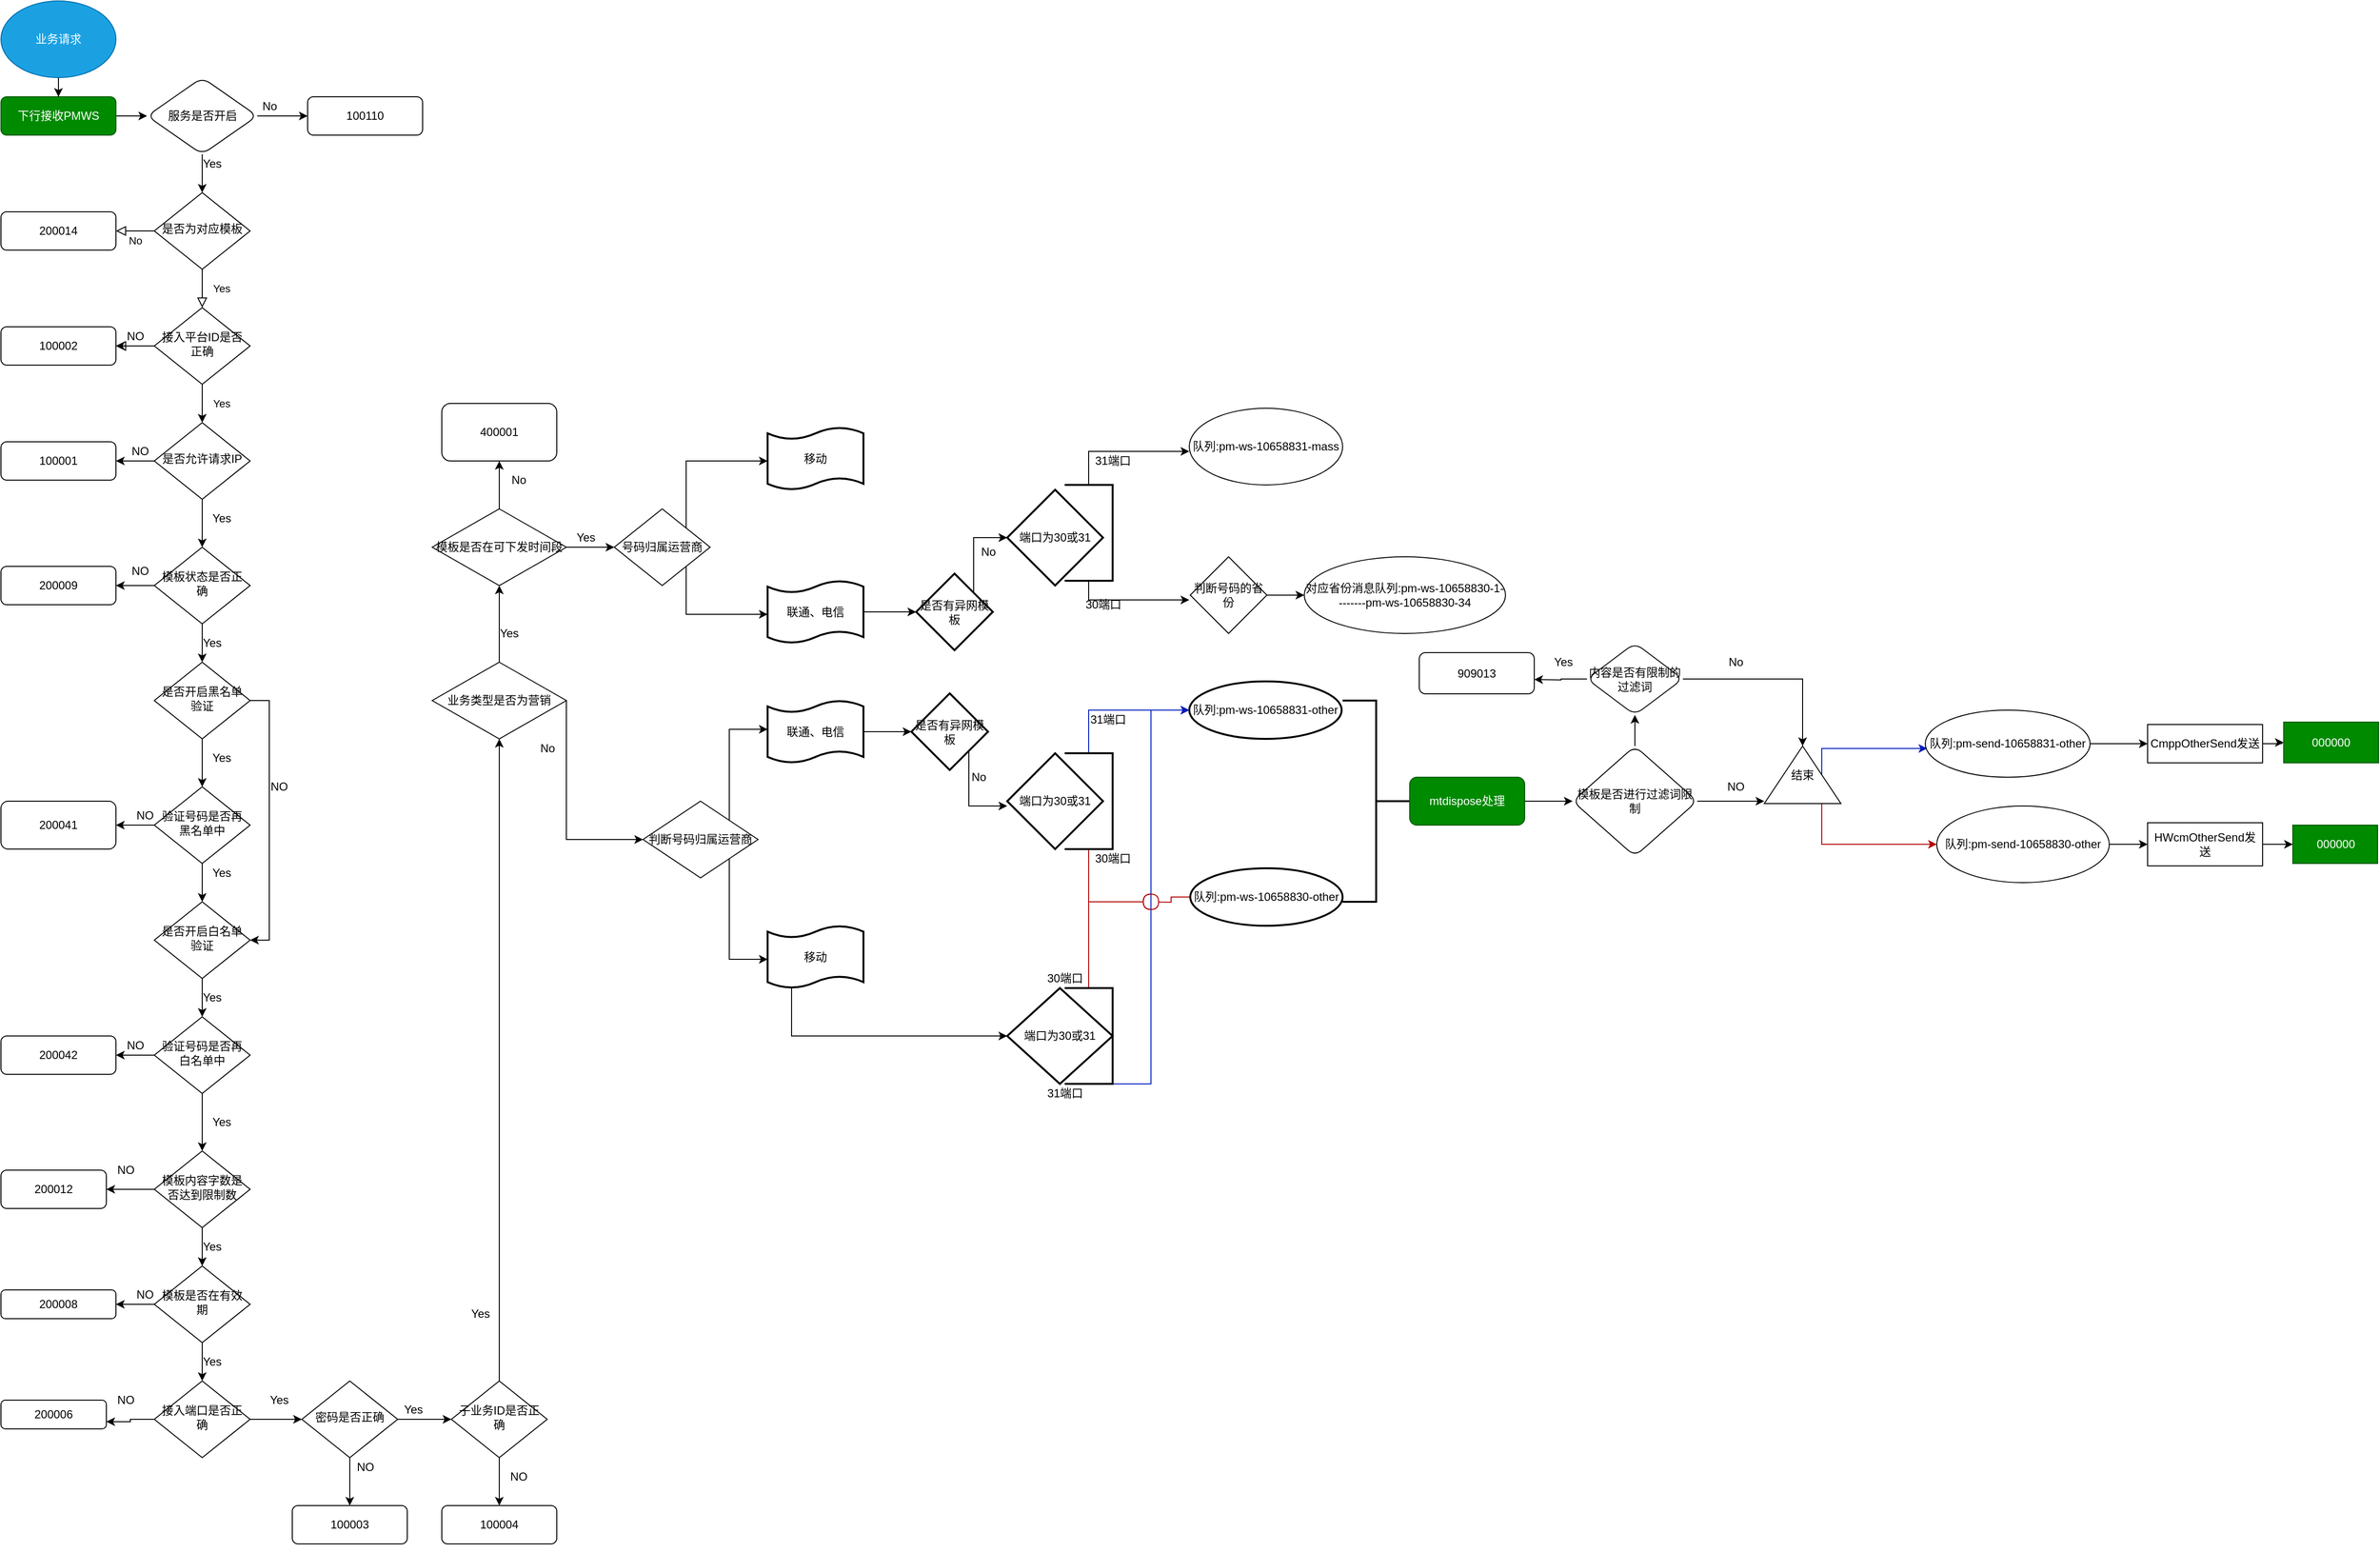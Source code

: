 <mxfile version="13.10.4" type="github">
  <diagram id="C5RBs43oDa-KdzZeNtuy" name="Page-1">
    <mxGraphModel dx="833" dy="480" grid="1" gridSize="10" guides="1" tooltips="1" connect="1" arrows="1" fold="1" page="1" pageScale="1" pageWidth="827" pageHeight="1169" math="0" shadow="0">
      <root>
        <mxCell id="WIyWlLk6GJQsqaUBKTNV-0" />
        <mxCell id="WIyWlLk6GJQsqaUBKTNV-1" parent="WIyWlLk6GJQsqaUBKTNV-0" />
        <mxCell id="zUw0kdv82ve3vN5bdQG9-3" value="" style="edgeStyle=orthogonalEdgeStyle;rounded=0;orthogonalLoop=1;jettySize=auto;html=1;" edge="1" parent="WIyWlLk6GJQsqaUBKTNV-1" source="WIyWlLk6GJQsqaUBKTNV-3" target="zUw0kdv82ve3vN5bdQG9-2">
          <mxGeometry relative="1" as="geometry" />
        </mxCell>
        <mxCell id="WIyWlLk6GJQsqaUBKTNV-3" value="下行接收PMWS" style="rounded=1;whiteSpace=wrap;html=1;fontSize=12;glass=0;strokeWidth=1;shadow=0;fillColor=#008a00;strokeColor=#005700;fontColor=#ffffff;" parent="WIyWlLk6GJQsqaUBKTNV-1" vertex="1">
          <mxGeometry y="100" width="120" height="40" as="geometry" />
        </mxCell>
        <mxCell id="WIyWlLk6GJQsqaUBKTNV-4" value="Yes" style="rounded=0;html=1;jettySize=auto;orthogonalLoop=1;fontSize=11;endArrow=block;endFill=0;endSize=8;strokeWidth=1;shadow=0;labelBackgroundColor=none;edgeStyle=orthogonalEdgeStyle;" parent="WIyWlLk6GJQsqaUBKTNV-1" source="WIyWlLk6GJQsqaUBKTNV-6" target="WIyWlLk6GJQsqaUBKTNV-10" edge="1">
          <mxGeometry y="20" relative="1" as="geometry">
            <mxPoint as="offset" />
          </mxGeometry>
        </mxCell>
        <mxCell id="WIyWlLk6GJQsqaUBKTNV-5" value="No" style="edgeStyle=orthogonalEdgeStyle;rounded=0;html=1;jettySize=auto;orthogonalLoop=1;fontSize=11;endArrow=block;endFill=0;endSize=8;strokeWidth=1;shadow=0;labelBackgroundColor=none;fillColor=#e51400;" parent="WIyWlLk6GJQsqaUBKTNV-1" source="WIyWlLk6GJQsqaUBKTNV-6" target="WIyWlLk6GJQsqaUBKTNV-7" edge="1">
          <mxGeometry y="10" relative="1" as="geometry">
            <mxPoint as="offset" />
          </mxGeometry>
        </mxCell>
        <mxCell id="WIyWlLk6GJQsqaUBKTNV-6" value="是否为对应模板" style="rhombus;whiteSpace=wrap;html=1;shadow=0;fontFamily=Helvetica;fontSize=12;align=center;strokeWidth=1;spacing=6;spacingTop=-4;" parent="WIyWlLk6GJQsqaUBKTNV-1" vertex="1">
          <mxGeometry x="160" y="200" width="100" height="80" as="geometry" />
        </mxCell>
        <mxCell id="WIyWlLk6GJQsqaUBKTNV-7" value="200014" style="rounded=1;whiteSpace=wrap;html=1;fontSize=12;glass=0;strokeWidth=1;shadow=0;" parent="WIyWlLk6GJQsqaUBKTNV-1" vertex="1">
          <mxGeometry y="220" width="120" height="40" as="geometry" />
        </mxCell>
        <mxCell id="WIyWlLk6GJQsqaUBKTNV-9" value="Yes" style="edgeStyle=orthogonalEdgeStyle;rounded=0;html=1;jettySize=auto;orthogonalLoop=1;fontSize=11;endArrow=block;endFill=0;endSize=8;strokeWidth=1;shadow=0;labelBackgroundColor=none;" parent="WIyWlLk6GJQsqaUBKTNV-1" source="WIyWlLk6GJQsqaUBKTNV-10" target="WIyWlLk6GJQsqaUBKTNV-12" edge="1">
          <mxGeometry x="-1" y="92" relative="1" as="geometry">
            <mxPoint x="70" y="-32" as="offset" />
          </mxGeometry>
        </mxCell>
        <mxCell id="Qs7cppLmvNbrVErr3oMY-2" value="" style="edgeStyle=orthogonalEdgeStyle;rounded=0;orthogonalLoop=1;jettySize=auto;html=1;" parent="WIyWlLk6GJQsqaUBKTNV-1" source="WIyWlLk6GJQsqaUBKTNV-10" target="WIyWlLk6GJQsqaUBKTNV-12" edge="1">
          <mxGeometry relative="1" as="geometry" />
        </mxCell>
        <mxCell id="Qs7cppLmvNbrVErr3oMY-10" value="" style="edgeStyle=orthogonalEdgeStyle;rounded=0;orthogonalLoop=1;jettySize=auto;html=1;" parent="WIyWlLk6GJQsqaUBKTNV-1" source="WIyWlLk6GJQsqaUBKTNV-10" target="Qs7cppLmvNbrVErr3oMY-9" edge="1">
          <mxGeometry relative="1" as="geometry" />
        </mxCell>
        <mxCell id="WIyWlLk6GJQsqaUBKTNV-10" value="接入平台ID是否正确" style="rhombus;whiteSpace=wrap;html=1;shadow=0;fontFamily=Helvetica;fontSize=12;align=center;strokeWidth=1;spacing=6;spacingTop=-4;" parent="WIyWlLk6GJQsqaUBKTNV-1" vertex="1">
          <mxGeometry x="160" y="320" width="100" height="80" as="geometry" />
        </mxCell>
        <mxCell id="WIyWlLk6GJQsqaUBKTNV-12" value="100002" style="rounded=1;whiteSpace=wrap;html=1;fontSize=12;glass=0;strokeWidth=1;shadow=0;" parent="WIyWlLk6GJQsqaUBKTNV-1" vertex="1">
          <mxGeometry y="340" width="120" height="40" as="geometry" />
        </mxCell>
        <mxCell id="zUw0kdv82ve3vN5bdQG9-1" value="" style="edgeStyle=orthogonalEdgeStyle;rounded=0;orthogonalLoop=1;jettySize=auto;html=1;" edge="1" parent="WIyWlLk6GJQsqaUBKTNV-1" source="Qs7cppLmvNbrVErr3oMY-0" target="WIyWlLk6GJQsqaUBKTNV-3">
          <mxGeometry relative="1" as="geometry" />
        </mxCell>
        <mxCell id="Qs7cppLmvNbrVErr3oMY-0" value="业务请求" style="ellipse;whiteSpace=wrap;html=1;fillColor=#1ba1e2;strokeColor=#006EAF;fontColor=#ffffff;" parent="WIyWlLk6GJQsqaUBKTNV-1" vertex="1">
          <mxGeometry width="120" height="80" as="geometry" />
        </mxCell>
        <mxCell id="Qs7cppLmvNbrVErr3oMY-4" value="100001" style="whiteSpace=wrap;html=1;rounded=1;shadow=0;strokeWidth=1;glass=0;" parent="WIyWlLk6GJQsqaUBKTNV-1" vertex="1">
          <mxGeometry y="460" width="120" height="40" as="geometry" />
        </mxCell>
        <mxCell id="Qs7cppLmvNbrVErr3oMY-6" value="NO" style="text;html=1;align=center;verticalAlign=middle;resizable=0;points=[];autosize=1;" parent="WIyWlLk6GJQsqaUBKTNV-1" vertex="1">
          <mxGeometry x="130" y="460" width="30" height="20" as="geometry" />
        </mxCell>
        <mxCell id="Qs7cppLmvNbrVErr3oMY-11" value="" style="edgeStyle=orthogonalEdgeStyle;rounded=0;orthogonalLoop=1;jettySize=auto;html=1;" parent="WIyWlLk6GJQsqaUBKTNV-1" source="Qs7cppLmvNbrVErr3oMY-9" target="Qs7cppLmvNbrVErr3oMY-4" edge="1">
          <mxGeometry relative="1" as="geometry" />
        </mxCell>
        <mxCell id="Qs7cppLmvNbrVErr3oMY-19" value="" style="edgeStyle=orthogonalEdgeStyle;rounded=0;orthogonalLoop=1;jettySize=auto;html=1;" parent="WIyWlLk6GJQsqaUBKTNV-1" source="Qs7cppLmvNbrVErr3oMY-9" target="Qs7cppLmvNbrVErr3oMY-18" edge="1">
          <mxGeometry relative="1" as="geometry" />
        </mxCell>
        <mxCell id="Qs7cppLmvNbrVErr3oMY-9" value="是否允许请求IP" style="rhombus;whiteSpace=wrap;html=1;shadow=0;fontFamily=Helvetica;fontSize=12;align=center;strokeWidth=1;spacing=6;spacingTop=-4;" parent="WIyWlLk6GJQsqaUBKTNV-1" vertex="1">
          <mxGeometry x="160" y="440" width="100" height="80" as="geometry" />
        </mxCell>
        <mxCell id="Qs7cppLmvNbrVErr3oMY-13" value="200009" style="whiteSpace=wrap;html=1;rounded=1;shadow=0;strokeWidth=1;glass=0;" parent="WIyWlLk6GJQsqaUBKTNV-1" vertex="1">
          <mxGeometry y="590" width="120" height="40" as="geometry" />
        </mxCell>
        <mxCell id="Qs7cppLmvNbrVErr3oMY-15" value="NO" style="text;html=1;align=center;verticalAlign=middle;resizable=0;points=[];autosize=1;" parent="WIyWlLk6GJQsqaUBKTNV-1" vertex="1">
          <mxGeometry x="130" y="585" width="30" height="20" as="geometry" />
        </mxCell>
        <mxCell id="Qs7cppLmvNbrVErr3oMY-20" value="" style="edgeStyle=orthogonalEdgeStyle;rounded=0;orthogonalLoop=1;jettySize=auto;html=1;" parent="WIyWlLk6GJQsqaUBKTNV-1" source="Qs7cppLmvNbrVErr3oMY-18" target="Qs7cppLmvNbrVErr3oMY-13" edge="1">
          <mxGeometry relative="1" as="geometry" />
        </mxCell>
        <mxCell id="Qs7cppLmvNbrVErr3oMY-22" value="" style="edgeStyle=orthogonalEdgeStyle;rounded=0;orthogonalLoop=1;jettySize=auto;html=1;" parent="WIyWlLk6GJQsqaUBKTNV-1" source="Qs7cppLmvNbrVErr3oMY-18" target="Qs7cppLmvNbrVErr3oMY-21" edge="1">
          <mxGeometry relative="1" as="geometry" />
        </mxCell>
        <mxCell id="Qs7cppLmvNbrVErr3oMY-18" value="模板状态是否正确" style="rhombus;whiteSpace=wrap;html=1;shadow=0;fontFamily=Helvetica;fontSize=12;align=center;strokeWidth=1;spacing=6;spacingTop=-4;" parent="WIyWlLk6GJQsqaUBKTNV-1" vertex="1">
          <mxGeometry x="160" y="570" width="100" height="80" as="geometry" />
        </mxCell>
        <mxCell id="Qs7cppLmvNbrVErr3oMY-26" value="" style="edgeStyle=orthogonalEdgeStyle;rounded=0;orthogonalLoop=1;jettySize=auto;html=1;" parent="WIyWlLk6GJQsqaUBKTNV-1" source="Qs7cppLmvNbrVErr3oMY-21" target="Qs7cppLmvNbrVErr3oMY-25" edge="1">
          <mxGeometry relative="1" as="geometry" />
        </mxCell>
        <mxCell id="Qs7cppLmvNbrVErr3oMY-36" style="edgeStyle=orthogonalEdgeStyle;rounded=0;orthogonalLoop=1;jettySize=auto;html=1;exitX=1;exitY=0.5;exitDx=0;exitDy=0;entryX=1;entryY=0.5;entryDx=0;entryDy=0;" parent="WIyWlLk6GJQsqaUBKTNV-1" source="Qs7cppLmvNbrVErr3oMY-21" target="Qs7cppLmvNbrVErr3oMY-30" edge="1">
          <mxGeometry relative="1" as="geometry" />
        </mxCell>
        <mxCell id="Qs7cppLmvNbrVErr3oMY-21" value="是否开启黑名单验证" style="rhombus;whiteSpace=wrap;html=1;shadow=0;fontFamily=Helvetica;fontSize=12;align=center;strokeWidth=1;spacing=6;spacingTop=-4;" parent="WIyWlLk6GJQsqaUBKTNV-1" vertex="1">
          <mxGeometry x="160" y="690" width="100" height="80" as="geometry" />
        </mxCell>
        <mxCell id="Qs7cppLmvNbrVErr3oMY-23" value="Yes" style="text;html=1;align=center;verticalAlign=middle;resizable=0;points=[];autosize=1;" parent="WIyWlLk6GJQsqaUBKTNV-1" vertex="1">
          <mxGeometry x="210" y="530" width="40" height="20" as="geometry" />
        </mxCell>
        <mxCell id="Qs7cppLmvNbrVErr3oMY-24" value="Yes" style="text;html=1;align=center;verticalAlign=middle;resizable=0;points=[];autosize=1;" parent="WIyWlLk6GJQsqaUBKTNV-1" vertex="1">
          <mxGeometry x="200" y="660" width="40" height="20" as="geometry" />
        </mxCell>
        <mxCell id="Qs7cppLmvNbrVErr3oMY-31" value="" style="edgeStyle=orthogonalEdgeStyle;rounded=0;orthogonalLoop=1;jettySize=auto;html=1;" parent="WIyWlLk6GJQsqaUBKTNV-1" source="Qs7cppLmvNbrVErr3oMY-25" target="Qs7cppLmvNbrVErr3oMY-30" edge="1">
          <mxGeometry relative="1" as="geometry" />
        </mxCell>
        <mxCell id="Qs7cppLmvNbrVErr3oMY-43" style="edgeStyle=orthogonalEdgeStyle;rounded=0;orthogonalLoop=1;jettySize=auto;html=1;exitX=0;exitY=0.5;exitDx=0;exitDy=0;entryX=1;entryY=0.5;entryDx=0;entryDy=0;" parent="WIyWlLk6GJQsqaUBKTNV-1" source="Qs7cppLmvNbrVErr3oMY-25" target="Qs7cppLmvNbrVErr3oMY-41" edge="1">
          <mxGeometry relative="1" as="geometry" />
        </mxCell>
        <mxCell id="Qs7cppLmvNbrVErr3oMY-25" value="验证号码是否再黑名单中" style="rhombus;whiteSpace=wrap;html=1;shadow=0;fontFamily=Helvetica;fontSize=12;align=center;strokeWidth=1;spacing=6;spacingTop=-4;" parent="WIyWlLk6GJQsqaUBKTNV-1" vertex="1">
          <mxGeometry x="160" y="820" width="100" height="80" as="geometry" />
        </mxCell>
        <mxCell id="Qs7cppLmvNbrVErr3oMY-29" value="Yes" style="text;html=1;align=center;verticalAlign=middle;resizable=0;points=[];autosize=1;" parent="WIyWlLk6GJQsqaUBKTNV-1" vertex="1">
          <mxGeometry x="210" y="780" width="40" height="20" as="geometry" />
        </mxCell>
        <mxCell id="Qs7cppLmvNbrVErr3oMY-34" value="" style="edgeStyle=orthogonalEdgeStyle;rounded=0;orthogonalLoop=1;jettySize=auto;html=1;" parent="WIyWlLk6GJQsqaUBKTNV-1" source="Qs7cppLmvNbrVErr3oMY-30" target="Qs7cppLmvNbrVErr3oMY-33" edge="1">
          <mxGeometry relative="1" as="geometry" />
        </mxCell>
        <mxCell id="Qs7cppLmvNbrVErr3oMY-30" value="是否开启白名单验证" style="rhombus;whiteSpace=wrap;html=1;shadow=0;fontFamily=Helvetica;fontSize=12;align=center;strokeWidth=1;spacing=6;spacingTop=-4;" parent="WIyWlLk6GJQsqaUBKTNV-1" vertex="1">
          <mxGeometry x="160" y="940" width="100" height="80" as="geometry" />
        </mxCell>
        <mxCell id="Qs7cppLmvNbrVErr3oMY-32" value="Yes" style="text;html=1;align=center;verticalAlign=middle;resizable=0;points=[];autosize=1;" parent="WIyWlLk6GJQsqaUBKTNV-1" vertex="1">
          <mxGeometry x="210" y="900" width="40" height="20" as="geometry" />
        </mxCell>
        <mxCell id="Qs7cppLmvNbrVErr3oMY-46" style="edgeStyle=orthogonalEdgeStyle;rounded=0;orthogonalLoop=1;jettySize=auto;html=1;exitX=0;exitY=0.5;exitDx=0;exitDy=0;entryX=1;entryY=0.5;entryDx=0;entryDy=0;" parent="WIyWlLk6GJQsqaUBKTNV-1" source="Qs7cppLmvNbrVErr3oMY-33" target="Qs7cppLmvNbrVErr3oMY-45" edge="1">
          <mxGeometry relative="1" as="geometry" />
        </mxCell>
        <mxCell id="Qs7cppLmvNbrVErr3oMY-49" value="" style="edgeStyle=orthogonalEdgeStyle;rounded=0;orthogonalLoop=1;jettySize=auto;html=1;" parent="WIyWlLk6GJQsqaUBKTNV-1" source="Qs7cppLmvNbrVErr3oMY-33" target="Qs7cppLmvNbrVErr3oMY-48" edge="1">
          <mxGeometry relative="1" as="geometry" />
        </mxCell>
        <mxCell id="Qs7cppLmvNbrVErr3oMY-33" value="验证号码是否再白名单中" style="rhombus;whiteSpace=wrap;html=1;shadow=0;fontFamily=Helvetica;fontSize=12;align=center;strokeWidth=1;spacing=6;spacingTop=-4;" parent="WIyWlLk6GJQsqaUBKTNV-1" vertex="1">
          <mxGeometry x="160" y="1060" width="100" height="80" as="geometry" />
        </mxCell>
        <mxCell id="Qs7cppLmvNbrVErr3oMY-35" value="Yes" style="text;html=1;align=center;verticalAlign=middle;resizable=0;points=[];autosize=1;" parent="WIyWlLk6GJQsqaUBKTNV-1" vertex="1">
          <mxGeometry x="200" y="1030" width="40" height="20" as="geometry" />
        </mxCell>
        <mxCell id="Qs7cppLmvNbrVErr3oMY-37" value="NO" style="text;html=1;align=center;verticalAlign=middle;resizable=0;points=[];autosize=1;" parent="WIyWlLk6GJQsqaUBKTNV-1" vertex="1">
          <mxGeometry x="125" y="340" width="30" height="20" as="geometry" />
        </mxCell>
        <mxCell id="Qs7cppLmvNbrVErr3oMY-38" value="NO" style="text;html=1;align=center;verticalAlign=middle;resizable=0;points=[];autosize=1;" parent="WIyWlLk6GJQsqaUBKTNV-1" vertex="1">
          <mxGeometry x="275" y="810" width="30" height="20" as="geometry" />
        </mxCell>
        <mxCell id="Qs7cppLmvNbrVErr3oMY-41" value="200041" style="rounded=1;whiteSpace=wrap;html=1;" parent="WIyWlLk6GJQsqaUBKTNV-1" vertex="1">
          <mxGeometry y="835" width="120" height="50" as="geometry" />
        </mxCell>
        <mxCell id="Qs7cppLmvNbrVErr3oMY-44" value="NO" style="text;html=1;align=center;verticalAlign=middle;resizable=0;points=[];autosize=1;" parent="WIyWlLk6GJQsqaUBKTNV-1" vertex="1">
          <mxGeometry x="135" y="840" width="30" height="20" as="geometry" />
        </mxCell>
        <mxCell id="Qs7cppLmvNbrVErr3oMY-45" value="200042" style="rounded=1;whiteSpace=wrap;html=1;" parent="WIyWlLk6GJQsqaUBKTNV-1" vertex="1">
          <mxGeometry y="1080" width="120" height="40" as="geometry" />
        </mxCell>
        <mxCell id="Qs7cppLmvNbrVErr3oMY-47" value="NO" style="text;html=1;align=center;verticalAlign=middle;resizable=0;points=[];autosize=1;" parent="WIyWlLk6GJQsqaUBKTNV-1" vertex="1">
          <mxGeometry x="125" y="1080" width="30" height="20" as="geometry" />
        </mxCell>
        <mxCell id="Qs7cppLmvNbrVErr3oMY-52" style="edgeStyle=orthogonalEdgeStyle;rounded=0;orthogonalLoop=1;jettySize=auto;html=1;exitX=0;exitY=0.5;exitDx=0;exitDy=0;" parent="WIyWlLk6GJQsqaUBKTNV-1" source="Qs7cppLmvNbrVErr3oMY-48" target="Qs7cppLmvNbrVErr3oMY-50" edge="1">
          <mxGeometry relative="1" as="geometry" />
        </mxCell>
        <mxCell id="Qs7cppLmvNbrVErr3oMY-54" value="" style="edgeStyle=orthogonalEdgeStyle;rounded=0;orthogonalLoop=1;jettySize=auto;html=1;" parent="WIyWlLk6GJQsqaUBKTNV-1" source="Qs7cppLmvNbrVErr3oMY-48" target="Qs7cppLmvNbrVErr3oMY-53" edge="1">
          <mxGeometry relative="1" as="geometry" />
        </mxCell>
        <mxCell id="Qs7cppLmvNbrVErr3oMY-48" value="模板内容字数是否达到限制数" style="rhombus;whiteSpace=wrap;html=1;shadow=0;fontFamily=Helvetica;fontSize=12;align=center;strokeWidth=1;spacing=6;spacingTop=-4;" parent="WIyWlLk6GJQsqaUBKTNV-1" vertex="1">
          <mxGeometry x="160" y="1200" width="100" height="80" as="geometry" />
        </mxCell>
        <mxCell id="Qs7cppLmvNbrVErr3oMY-50" value="200012" style="rounded=1;whiteSpace=wrap;html=1;" parent="WIyWlLk6GJQsqaUBKTNV-1" vertex="1">
          <mxGeometry y="1220" width="110" height="40" as="geometry" />
        </mxCell>
        <mxCell id="Qs7cppLmvNbrVErr3oMY-59" value="" style="edgeStyle=orthogonalEdgeStyle;rounded=0;orthogonalLoop=1;jettySize=auto;html=1;" parent="WIyWlLk6GJQsqaUBKTNV-1" source="Qs7cppLmvNbrVErr3oMY-53" target="Qs7cppLmvNbrVErr3oMY-58" edge="1">
          <mxGeometry relative="1" as="geometry" />
        </mxCell>
        <mxCell id="Qs7cppLmvNbrVErr3oMY-87" style="edgeStyle=orthogonalEdgeStyle;rounded=0;orthogonalLoop=1;jettySize=auto;html=1;exitX=0;exitY=0.5;exitDx=0;exitDy=0;entryX=1;entryY=0.5;entryDx=0;entryDy=0;" parent="WIyWlLk6GJQsqaUBKTNV-1" source="Qs7cppLmvNbrVErr3oMY-53" target="Qs7cppLmvNbrVErr3oMY-86" edge="1">
          <mxGeometry relative="1" as="geometry" />
        </mxCell>
        <mxCell id="Qs7cppLmvNbrVErr3oMY-53" value="模板是否在有效期" style="rhombus;whiteSpace=wrap;html=1;shadow=0;fontFamily=Helvetica;fontSize=12;align=center;strokeWidth=1;spacing=6;spacingTop=-4;" parent="WIyWlLk6GJQsqaUBKTNV-1" vertex="1">
          <mxGeometry x="160" y="1320" width="100" height="80" as="geometry" />
        </mxCell>
        <mxCell id="Qs7cppLmvNbrVErr3oMY-55" value="Yes" style="text;html=1;align=center;verticalAlign=middle;resizable=0;points=[];autosize=1;" parent="WIyWlLk6GJQsqaUBKTNV-1" vertex="1">
          <mxGeometry x="210" y="1160" width="40" height="20" as="geometry" />
        </mxCell>
        <mxCell id="Qs7cppLmvNbrVErr3oMY-56" value="NO" style="text;html=1;align=center;verticalAlign=middle;resizable=0;points=[];autosize=1;" parent="WIyWlLk6GJQsqaUBKTNV-1" vertex="1">
          <mxGeometry x="115" y="1210" width="30" height="20" as="geometry" />
        </mxCell>
        <mxCell id="Qs7cppLmvNbrVErr3oMY-57" value="Yes" style="text;html=1;align=center;verticalAlign=middle;resizable=0;points=[];autosize=1;" parent="WIyWlLk6GJQsqaUBKTNV-1" vertex="1">
          <mxGeometry x="200" y="1290" width="40" height="20" as="geometry" />
        </mxCell>
        <mxCell id="Qs7cppLmvNbrVErr3oMY-90" style="edgeStyle=orthogonalEdgeStyle;rounded=0;orthogonalLoop=1;jettySize=auto;html=1;exitX=0;exitY=0.5;exitDx=0;exitDy=0;entryX=1;entryY=0.75;entryDx=0;entryDy=0;" parent="WIyWlLk6GJQsqaUBKTNV-1" source="Qs7cppLmvNbrVErr3oMY-58" target="Qs7cppLmvNbrVErr3oMY-89" edge="1">
          <mxGeometry relative="1" as="geometry" />
        </mxCell>
        <mxCell id="Qs7cppLmvNbrVErr3oMY-93" value="" style="edgeStyle=orthogonalEdgeStyle;rounded=0;orthogonalLoop=1;jettySize=auto;html=1;" parent="WIyWlLk6GJQsqaUBKTNV-1" source="Qs7cppLmvNbrVErr3oMY-58" target="Qs7cppLmvNbrVErr3oMY-92" edge="1">
          <mxGeometry relative="1" as="geometry" />
        </mxCell>
        <mxCell id="Qs7cppLmvNbrVErr3oMY-58" value="接入端口是否正确" style="rhombus;whiteSpace=wrap;html=1;shadow=0;fontFamily=Helvetica;fontSize=12;align=center;strokeWidth=1;spacing=6;spacingTop=-4;" parent="WIyWlLk6GJQsqaUBKTNV-1" vertex="1">
          <mxGeometry x="160" y="1440" width="100" height="80" as="geometry" />
        </mxCell>
        <mxCell id="Qs7cppLmvNbrVErr3oMY-85" value="Yes" style="text;html=1;align=center;verticalAlign=middle;resizable=0;points=[];autosize=1;" parent="WIyWlLk6GJQsqaUBKTNV-1" vertex="1">
          <mxGeometry x="200" y="1410" width="40" height="20" as="geometry" />
        </mxCell>
        <mxCell id="Qs7cppLmvNbrVErr3oMY-86" value="200008" style="rounded=1;whiteSpace=wrap;html=1;" parent="WIyWlLk6GJQsqaUBKTNV-1" vertex="1">
          <mxGeometry y="1345" width="120" height="30" as="geometry" />
        </mxCell>
        <mxCell id="Qs7cppLmvNbrVErr3oMY-88" value="NO" style="text;html=1;align=center;verticalAlign=middle;resizable=0;points=[];autosize=1;" parent="WIyWlLk6GJQsqaUBKTNV-1" vertex="1">
          <mxGeometry x="135" y="1340" width="30" height="20" as="geometry" />
        </mxCell>
        <mxCell id="Qs7cppLmvNbrVErr3oMY-89" value="200006" style="rounded=1;whiteSpace=wrap;html=1;" parent="WIyWlLk6GJQsqaUBKTNV-1" vertex="1">
          <mxGeometry y="1460" width="110" height="30" as="geometry" />
        </mxCell>
        <mxCell id="Qs7cppLmvNbrVErr3oMY-91" value="NO" style="text;html=1;align=center;verticalAlign=middle;resizable=0;points=[];autosize=1;" parent="WIyWlLk6GJQsqaUBKTNV-1" vertex="1">
          <mxGeometry x="115" y="1450" width="30" height="20" as="geometry" />
        </mxCell>
        <mxCell id="Qs7cppLmvNbrVErr3oMY-97" style="edgeStyle=orthogonalEdgeStyle;rounded=0;orthogonalLoop=1;jettySize=auto;html=1;exitX=0.5;exitY=1;exitDx=0;exitDy=0;entryX=0.5;entryY=0;entryDx=0;entryDy=0;" parent="WIyWlLk6GJQsqaUBKTNV-1" source="Qs7cppLmvNbrVErr3oMY-92" target="Qs7cppLmvNbrVErr3oMY-95" edge="1">
          <mxGeometry relative="1" as="geometry" />
        </mxCell>
        <mxCell id="Qs7cppLmvNbrVErr3oMY-99" value="" style="edgeStyle=orthogonalEdgeStyle;rounded=0;orthogonalLoop=1;jettySize=auto;html=1;" parent="WIyWlLk6GJQsqaUBKTNV-1" source="Qs7cppLmvNbrVErr3oMY-92" target="Qs7cppLmvNbrVErr3oMY-98" edge="1">
          <mxGeometry relative="1" as="geometry" />
        </mxCell>
        <mxCell id="Qs7cppLmvNbrVErr3oMY-92" value="密码是否正确" style="rhombus;whiteSpace=wrap;html=1;shadow=0;fontFamily=Helvetica;fontSize=12;align=center;strokeWidth=1;spacing=6;spacingTop=-4;" parent="WIyWlLk6GJQsqaUBKTNV-1" vertex="1">
          <mxGeometry x="314" y="1440" width="100" height="80" as="geometry" />
        </mxCell>
        <mxCell id="Qs7cppLmvNbrVErr3oMY-94" value="Yes" style="text;html=1;align=center;verticalAlign=middle;resizable=0;points=[];autosize=1;" parent="WIyWlLk6GJQsqaUBKTNV-1" vertex="1">
          <mxGeometry x="270" y="1450" width="40" height="20" as="geometry" />
        </mxCell>
        <mxCell id="Qs7cppLmvNbrVErr3oMY-95" value="100003" style="rounded=1;whiteSpace=wrap;html=1;" parent="WIyWlLk6GJQsqaUBKTNV-1" vertex="1">
          <mxGeometry x="304" y="1570" width="120" height="40" as="geometry" />
        </mxCell>
        <mxCell id="Qs7cppLmvNbrVErr3oMY-96" style="edgeStyle=orthogonalEdgeStyle;rounded=0;orthogonalLoop=1;jettySize=auto;html=1;exitX=0.5;exitY=1;exitDx=0;exitDy=0;" parent="WIyWlLk6GJQsqaUBKTNV-1" source="Qs7cppLmvNbrVErr3oMY-95" target="Qs7cppLmvNbrVErr3oMY-95" edge="1">
          <mxGeometry relative="1" as="geometry" />
        </mxCell>
        <mxCell id="Qs7cppLmvNbrVErr3oMY-101" style="edgeStyle=orthogonalEdgeStyle;rounded=0;orthogonalLoop=1;jettySize=auto;html=1;exitX=0.5;exitY=1;exitDx=0;exitDy=0;" parent="WIyWlLk6GJQsqaUBKTNV-1" source="Qs7cppLmvNbrVErr3oMY-98" target="Qs7cppLmvNbrVErr3oMY-100" edge="1">
          <mxGeometry relative="1" as="geometry" />
        </mxCell>
        <mxCell id="Qs7cppLmvNbrVErr3oMY-105" style="edgeStyle=orthogonalEdgeStyle;rounded=0;orthogonalLoop=1;jettySize=auto;html=1;exitX=0.5;exitY=0;exitDx=0;exitDy=0;" parent="WIyWlLk6GJQsqaUBKTNV-1" source="Qs7cppLmvNbrVErr3oMY-98" edge="1">
          <mxGeometry relative="1" as="geometry">
            <mxPoint x="520" y="770" as="targetPoint" />
          </mxGeometry>
        </mxCell>
        <mxCell id="Qs7cppLmvNbrVErr3oMY-98" value="子业务ID是否正确" style="rhombus;whiteSpace=wrap;html=1;shadow=0;fontFamily=Helvetica;fontSize=12;align=center;strokeWidth=1;spacing=6;spacingTop=-4;" parent="WIyWlLk6GJQsqaUBKTNV-1" vertex="1">
          <mxGeometry x="470" y="1440" width="100" height="80" as="geometry" />
        </mxCell>
        <mxCell id="Qs7cppLmvNbrVErr3oMY-100" value="100004" style="rounded=1;whiteSpace=wrap;html=1;" parent="WIyWlLk6GJQsqaUBKTNV-1" vertex="1">
          <mxGeometry x="460" y="1570" width="120" height="40" as="geometry" />
        </mxCell>
        <mxCell id="Qs7cppLmvNbrVErr3oMY-102" value="Yes" style="text;html=1;align=center;verticalAlign=middle;resizable=0;points=[];autosize=1;" parent="WIyWlLk6GJQsqaUBKTNV-1" vertex="1">
          <mxGeometry x="410" y="1460" width="40" height="20" as="geometry" />
        </mxCell>
        <mxCell id="Qs7cppLmvNbrVErr3oMY-103" value="NO" style="text;html=1;align=center;verticalAlign=middle;resizable=0;points=[];autosize=1;" parent="WIyWlLk6GJQsqaUBKTNV-1" vertex="1">
          <mxGeometry x="365" y="1520" width="30" height="20" as="geometry" />
        </mxCell>
        <mxCell id="Qs7cppLmvNbrVErr3oMY-104" value="NO" style="text;html=1;align=center;verticalAlign=middle;resizable=0;points=[];autosize=1;" parent="WIyWlLk6GJQsqaUBKTNV-1" vertex="1">
          <mxGeometry x="525" y="1530" width="30" height="20" as="geometry" />
        </mxCell>
        <mxCell id="Qs7cppLmvNbrVErr3oMY-106" value="Yes" style="text;html=1;align=center;verticalAlign=middle;resizable=0;points=[];autosize=1;" parent="WIyWlLk6GJQsqaUBKTNV-1" vertex="1">
          <mxGeometry x="480" y="1360" width="40" height="20" as="geometry" />
        </mxCell>
        <mxCell id="Qs7cppLmvNbrVErr3oMY-109" style="edgeStyle=orthogonalEdgeStyle;rounded=0;orthogonalLoop=1;jettySize=auto;html=1;exitX=1;exitY=1;exitDx=0;exitDy=0;entryX=0;entryY=0.5;entryDx=0;entryDy=0;" parent="WIyWlLk6GJQsqaUBKTNV-1" source="Qs7cppLmvNbrVErr3oMY-107" target="Qs7cppLmvNbrVErr3oMY-110" edge="1">
          <mxGeometry relative="1" as="geometry">
            <mxPoint x="650" y="840" as="targetPoint" />
            <Array as="points">
              <mxPoint x="555" y="730" />
              <mxPoint x="590" y="730" />
              <mxPoint x="590" y="875" />
            </Array>
          </mxGeometry>
        </mxCell>
        <mxCell id="Qs7cppLmvNbrVErr3oMY-178" value="" style="edgeStyle=orthogonalEdgeStyle;rounded=0;orthogonalLoop=1;jettySize=auto;html=1;endArrow=classic;endFill=1;strokeColor=#000000;" parent="WIyWlLk6GJQsqaUBKTNV-1" source="Qs7cppLmvNbrVErr3oMY-107" target="Qs7cppLmvNbrVErr3oMY-177" edge="1">
          <mxGeometry relative="1" as="geometry" />
        </mxCell>
        <mxCell id="Qs7cppLmvNbrVErr3oMY-107" value="业务类型是否为营销" style="rhombus;whiteSpace=wrap;html=1;" parent="WIyWlLk6GJQsqaUBKTNV-1" vertex="1">
          <mxGeometry x="450" y="690" width="140" height="80" as="geometry" />
        </mxCell>
        <mxCell id="Qs7cppLmvNbrVErr3oMY-115" style="edgeStyle=orthogonalEdgeStyle;rounded=0;orthogonalLoop=1;jettySize=auto;html=1;exitX=1;exitY=0;exitDx=0;exitDy=0;" parent="WIyWlLk6GJQsqaUBKTNV-1" source="Qs7cppLmvNbrVErr3oMY-110" edge="1">
          <mxGeometry relative="1" as="geometry">
            <mxPoint x="800" y="760" as="targetPoint" />
            <Array as="points">
              <mxPoint x="760" y="760" />
              <mxPoint x="800" y="760" />
            </Array>
          </mxGeometry>
        </mxCell>
        <mxCell id="Qs7cppLmvNbrVErr3oMY-116" style="edgeStyle=orthogonalEdgeStyle;rounded=0;orthogonalLoop=1;jettySize=auto;html=1;exitX=1;exitY=1;exitDx=0;exitDy=0;" parent="WIyWlLk6GJQsqaUBKTNV-1" source="Qs7cppLmvNbrVErr3oMY-110" edge="1">
          <mxGeometry relative="1" as="geometry">
            <mxPoint x="800" y="1000" as="targetPoint" />
            <Array as="points">
              <mxPoint x="760" y="1000" />
            </Array>
          </mxGeometry>
        </mxCell>
        <mxCell id="Qs7cppLmvNbrVErr3oMY-110" value="判断号码归属运营商" style="rhombus;whiteSpace=wrap;html=1;" parent="WIyWlLk6GJQsqaUBKTNV-1" vertex="1">
          <mxGeometry x="670" y="835" width="120" height="80" as="geometry" />
        </mxCell>
        <mxCell id="Qs7cppLmvNbrVErr3oMY-114" value="No" style="text;html=1;align=center;verticalAlign=middle;resizable=0;points=[];autosize=1;" parent="WIyWlLk6GJQsqaUBKTNV-1" vertex="1">
          <mxGeometry x="555" y="770" width="30" height="20" as="geometry" />
        </mxCell>
        <mxCell id="Qs7cppLmvNbrVErr3oMY-136" style="edgeStyle=orthogonalEdgeStyle;rounded=0;orthogonalLoop=1;jettySize=auto;html=1;exitX=0.25;exitY=1;exitDx=0;exitDy=0;exitPerimeter=0;" parent="WIyWlLk6GJQsqaUBKTNV-1" source="Qs7cppLmvNbrVErr3oMY-117" edge="1">
          <mxGeometry relative="1" as="geometry">
            <mxPoint x="1050" y="1080" as="targetPoint" />
            <Array as="points">
              <mxPoint x="825" y="1080" />
            </Array>
          </mxGeometry>
        </mxCell>
        <mxCell id="Qs7cppLmvNbrVErr3oMY-117" value="移动" style="shape=tape;whiteSpace=wrap;html=1;strokeWidth=2;size=0.19" parent="WIyWlLk6GJQsqaUBKTNV-1" vertex="1">
          <mxGeometry x="800" y="965" width="100" height="65" as="geometry" />
        </mxCell>
        <mxCell id="Qs7cppLmvNbrVErr3oMY-120" value="" style="edgeStyle=orthogonalEdgeStyle;rounded=0;orthogonalLoop=1;jettySize=auto;html=1;" parent="WIyWlLk6GJQsqaUBKTNV-1" source="Qs7cppLmvNbrVErr3oMY-118" target="Qs7cppLmvNbrVErr3oMY-119" edge="1">
          <mxGeometry relative="1" as="geometry" />
        </mxCell>
        <mxCell id="Qs7cppLmvNbrVErr3oMY-118" value="联通、电信" style="shape=tape;whiteSpace=wrap;html=1;strokeWidth=2;size=0.19" parent="WIyWlLk6GJQsqaUBKTNV-1" vertex="1">
          <mxGeometry x="800" y="730" width="100" height="65" as="geometry" />
        </mxCell>
        <mxCell id="Qs7cppLmvNbrVErr3oMY-123" style="edgeStyle=orthogonalEdgeStyle;rounded=0;orthogonalLoop=1;jettySize=auto;html=1;exitX=1;exitY=1;exitDx=0;exitDy=0;" parent="WIyWlLk6GJQsqaUBKTNV-1" source="Qs7cppLmvNbrVErr3oMY-119" edge="1">
          <mxGeometry relative="1" as="geometry">
            <mxPoint x="1050" y="840" as="targetPoint" />
            <Array as="points">
              <mxPoint x="1010" y="840" />
            </Array>
          </mxGeometry>
        </mxCell>
        <mxCell id="Qs7cppLmvNbrVErr3oMY-119" value="是否有异网模板" style="rhombus;whiteSpace=wrap;html=1;strokeWidth=2;" parent="WIyWlLk6GJQsqaUBKTNV-1" vertex="1">
          <mxGeometry x="950" y="722.5" width="80" height="80" as="geometry" />
        </mxCell>
        <mxCell id="Qs7cppLmvNbrVErr3oMY-124" value="No" style="text;html=1;align=center;verticalAlign=middle;resizable=0;points=[];autosize=1;" parent="WIyWlLk6GJQsqaUBKTNV-1" vertex="1">
          <mxGeometry x="1005" y="800" width="30" height="20" as="geometry" />
        </mxCell>
        <mxCell id="Qs7cppLmvNbrVErr3oMY-125" value="端口为30或31" style="strokeWidth=2;html=1;shape=mxgraph.flowchart.decision;whiteSpace=wrap;" parent="WIyWlLk6GJQsqaUBKTNV-1" vertex="1">
          <mxGeometry x="1050" y="785" width="100" height="100" as="geometry" />
        </mxCell>
        <mxCell id="Qs7cppLmvNbrVErr3oMY-127" style="edgeStyle=orthogonalEdgeStyle;rounded=0;orthogonalLoop=1;jettySize=auto;html=1;exitX=0.5;exitY=1;exitDx=0;exitDy=0;exitPerimeter=0;fillColor=#0050ef;strokeColor=#001DBC;" parent="WIyWlLk6GJQsqaUBKTNV-1" source="Qs7cppLmvNbrVErr3oMY-126" edge="1">
          <mxGeometry relative="1" as="geometry">
            <mxPoint x="1240" y="740" as="targetPoint" />
            <Array as="points">
              <mxPoint x="1135" y="740" />
              <mxPoint x="1240" y="740" />
            </Array>
          </mxGeometry>
        </mxCell>
        <mxCell id="Qs7cppLmvNbrVErr3oMY-142" style="edgeStyle=orthogonalEdgeStyle;rounded=0;orthogonalLoop=1;jettySize=auto;html=1;exitX=0.5;exitY=0;exitDx=0;exitDy=0;exitPerimeter=0;endArrow=halfCircle;endFill=0;fillColor=#e51400;strokeColor=#B20000;" parent="WIyWlLk6GJQsqaUBKTNV-1" source="Qs7cppLmvNbrVErr3oMY-126" edge="1">
          <mxGeometry relative="1" as="geometry">
            <mxPoint x="1200" y="940" as="targetPoint" />
            <Array as="points">
              <mxPoint x="1135" y="940" />
              <mxPoint x="1200" y="940" />
            </Array>
          </mxGeometry>
        </mxCell>
        <mxCell id="Qs7cppLmvNbrVErr3oMY-126" value="" style="strokeWidth=2;html=1;shape=mxgraph.flowchart.annotation_1;align=left;pointerEvents=1;direction=west;" parent="WIyWlLk6GJQsqaUBKTNV-1" vertex="1">
          <mxGeometry x="1110" y="785" width="50" height="100" as="geometry" />
        </mxCell>
        <mxCell id="Qs7cppLmvNbrVErr3oMY-129" value="31端口" style="text;html=1;align=center;verticalAlign=middle;resizable=0;points=[];autosize=1;" parent="WIyWlLk6GJQsqaUBKTNV-1" vertex="1">
          <mxGeometry x="1130" y="740" width="50" height="20" as="geometry" />
        </mxCell>
        <mxCell id="Qs7cppLmvNbrVErr3oMY-130" value="30端口" style="text;html=1;align=center;verticalAlign=middle;resizable=0;points=[];autosize=1;" parent="WIyWlLk6GJQsqaUBKTNV-1" vertex="1">
          <mxGeometry x="1135" y="885" width="50" height="20" as="geometry" />
        </mxCell>
        <mxCell id="Qs7cppLmvNbrVErr3oMY-132" value="队列:pm-ws-10658831-other" style="strokeWidth=2;html=1;shape=mxgraph.flowchart.start_1;whiteSpace=wrap;" parent="WIyWlLk6GJQsqaUBKTNV-1" vertex="1">
          <mxGeometry x="1240" y="710" width="159" height="60" as="geometry" />
        </mxCell>
        <mxCell id="Qs7cppLmvNbrVErr3oMY-144" style="edgeStyle=orthogonalEdgeStyle;rounded=0;orthogonalLoop=1;jettySize=auto;html=1;exitX=0;exitY=0.5;exitDx=0;exitDy=0;exitPerimeter=0;endArrow=halfCircle;endFill=0;fillColor=#e51400;strokeColor=#B20000;" parent="WIyWlLk6GJQsqaUBKTNV-1" source="Qs7cppLmvNbrVErr3oMY-133" edge="1">
          <mxGeometry relative="1" as="geometry">
            <mxPoint x="1200" y="940" as="targetPoint" />
          </mxGeometry>
        </mxCell>
        <mxCell id="Qs7cppLmvNbrVErr3oMY-133" value="队列:pm-ws-10658830-other" style="strokeWidth=2;html=1;shape=mxgraph.flowchart.start_1;whiteSpace=wrap;" parent="WIyWlLk6GJQsqaUBKTNV-1" vertex="1">
          <mxGeometry x="1241" y="905" width="159" height="60" as="geometry" />
        </mxCell>
        <mxCell id="Qs7cppLmvNbrVErr3oMY-134" value="端口为30或31" style="rhombus;whiteSpace=wrap;html=1;strokeWidth=2;" parent="WIyWlLk6GJQsqaUBKTNV-1" vertex="1">
          <mxGeometry x="1050" y="1030" width="110" height="100" as="geometry" />
        </mxCell>
        <mxCell id="Qs7cppLmvNbrVErr3oMY-140" style="edgeStyle=orthogonalEdgeStyle;rounded=0;orthogonalLoop=1;jettySize=auto;html=1;exitX=0;exitY=0;exitDx=0;exitDy=0;exitPerimeter=0;fillColor=#0050ef;strokeColor=#001DBC;" parent="WIyWlLk6GJQsqaUBKTNV-1" source="Qs7cppLmvNbrVErr3oMY-138" edge="1">
          <mxGeometry relative="1" as="geometry">
            <mxPoint x="1240" y="740" as="targetPoint" />
            <Array as="points">
              <mxPoint x="1200" y="1130" />
              <mxPoint x="1200" y="740" />
            </Array>
          </mxGeometry>
        </mxCell>
        <mxCell id="Qs7cppLmvNbrVErr3oMY-145" style="edgeStyle=orthogonalEdgeStyle;rounded=0;orthogonalLoop=1;jettySize=auto;html=1;exitX=0.5;exitY=1;exitDx=0;exitDy=0;exitPerimeter=0;endArrow=halfCircle;endFill=0;fillColor=#e51400;strokeColor=#B20000;" parent="WIyWlLk6GJQsqaUBKTNV-1" source="Qs7cppLmvNbrVErr3oMY-138" edge="1">
          <mxGeometry relative="1" as="geometry">
            <mxPoint x="1200" y="940" as="targetPoint" />
            <Array as="points">
              <mxPoint x="1135" y="940" />
            </Array>
          </mxGeometry>
        </mxCell>
        <mxCell id="Qs7cppLmvNbrVErr3oMY-138" value="" style="strokeWidth=2;html=1;shape=mxgraph.flowchart.annotation_1;align=left;pointerEvents=1;direction=west;" parent="WIyWlLk6GJQsqaUBKTNV-1" vertex="1">
          <mxGeometry x="1110" y="1030" width="50" height="100" as="geometry" />
        </mxCell>
        <mxCell id="Qs7cppLmvNbrVErr3oMY-146" value="" style="strokeWidth=2;html=1;shape=mxgraph.flowchart.annotation_2;align=left;labelPosition=right;pointerEvents=1;direction=west;" parent="WIyWlLk6GJQsqaUBKTNV-1" vertex="1">
          <mxGeometry x="1400" y="730" width="70" height="210" as="geometry" />
        </mxCell>
        <mxCell id="Qs7cppLmvNbrVErr3oMY-150" value="" style="edgeStyle=orthogonalEdgeStyle;rounded=0;orthogonalLoop=1;jettySize=auto;html=1;endArrow=classic;endFill=1;" parent="WIyWlLk6GJQsqaUBKTNV-1" source="Qs7cppLmvNbrVErr3oMY-147" target="Qs7cppLmvNbrVErr3oMY-149" edge="1">
          <mxGeometry relative="1" as="geometry" />
        </mxCell>
        <mxCell id="Qs7cppLmvNbrVErr3oMY-147" value="mtdispose处理" style="rounded=1;whiteSpace=wrap;html=1;fillColor=#008a00;strokeColor=#005700;fontColor=#ffffff;" parent="WIyWlLk6GJQsqaUBKTNV-1" vertex="1">
          <mxGeometry x="1470" y="810" width="120" height="50" as="geometry" />
        </mxCell>
        <mxCell id="Qs7cppLmvNbrVErr3oMY-153" value="" style="edgeStyle=orthogonalEdgeStyle;rounded=0;orthogonalLoop=1;jettySize=auto;html=1;endArrow=classic;endFill=1;" parent="WIyWlLk6GJQsqaUBKTNV-1" source="Qs7cppLmvNbrVErr3oMY-149" target="Qs7cppLmvNbrVErr3oMY-152" edge="1">
          <mxGeometry relative="1" as="geometry" />
        </mxCell>
        <mxCell id="Qs7cppLmvNbrVErr3oMY-158" style="edgeStyle=orthogonalEdgeStyle;rounded=0;orthogonalLoop=1;jettySize=auto;html=1;exitX=1;exitY=0.5;exitDx=0;exitDy=0;endArrow=classic;endFill=1;" parent="WIyWlLk6GJQsqaUBKTNV-1" source="Qs7cppLmvNbrVErr3oMY-149" edge="1">
          <mxGeometry relative="1" as="geometry">
            <mxPoint x="1840" y="835" as="targetPoint" />
          </mxGeometry>
        </mxCell>
        <mxCell id="Qs7cppLmvNbrVErr3oMY-149" value="模板是否进行过滤词限制" style="rhombus;whiteSpace=wrap;html=1;rounded=1;" parent="WIyWlLk6GJQsqaUBKTNV-1" vertex="1">
          <mxGeometry x="1640" y="777.5" width="130" height="115" as="geometry" />
        </mxCell>
        <mxCell id="Qs7cppLmvNbrVErr3oMY-154" style="edgeStyle=orthogonalEdgeStyle;rounded=0;orthogonalLoop=1;jettySize=auto;html=1;exitX=0;exitY=0.5;exitDx=0;exitDy=0;endArrow=classic;endFill=1;" parent="WIyWlLk6GJQsqaUBKTNV-1" source="Qs7cppLmvNbrVErr3oMY-152" edge="1">
          <mxGeometry relative="1" as="geometry">
            <mxPoint x="1600" y="708" as="targetPoint" />
          </mxGeometry>
        </mxCell>
        <mxCell id="Qs7cppLmvNbrVErr3oMY-157" style="edgeStyle=orthogonalEdgeStyle;rounded=0;orthogonalLoop=1;jettySize=auto;html=1;exitX=1;exitY=0.5;exitDx=0;exitDy=0;endArrow=classic;endFill=1;entryX=1;entryY=0.5;entryDx=0;entryDy=0;" parent="WIyWlLk6GJQsqaUBKTNV-1" source="Qs7cppLmvNbrVErr3oMY-152" target="Qs7cppLmvNbrVErr3oMY-160" edge="1">
          <mxGeometry relative="1" as="geometry">
            <mxPoint x="1840" y="708" as="targetPoint" />
          </mxGeometry>
        </mxCell>
        <mxCell id="Qs7cppLmvNbrVErr3oMY-152" value="内容是否有限制的过滤词" style="rhombus;whiteSpace=wrap;html=1;rounded=1;" parent="WIyWlLk6GJQsqaUBKTNV-1" vertex="1">
          <mxGeometry x="1655" y="670" width="100" height="75" as="geometry" />
        </mxCell>
        <mxCell id="Qs7cppLmvNbrVErr3oMY-155" value="909013" style="rounded=1;whiteSpace=wrap;html=1;" parent="WIyWlLk6GJQsqaUBKTNV-1" vertex="1">
          <mxGeometry x="1480" y="680" width="120" height="43" as="geometry" />
        </mxCell>
        <mxCell id="Qs7cppLmvNbrVErr3oMY-156" value="Yes" style="text;html=1;align=center;verticalAlign=middle;resizable=0;points=[];autosize=1;" parent="WIyWlLk6GJQsqaUBKTNV-1" vertex="1">
          <mxGeometry x="1610" y="680" width="40" height="20" as="geometry" />
        </mxCell>
        <mxCell id="Qs7cppLmvNbrVErr3oMY-159" value="NO" style="text;html=1;align=center;verticalAlign=middle;resizable=0;points=[];autosize=1;" parent="WIyWlLk6GJQsqaUBKTNV-1" vertex="1">
          <mxGeometry x="1795" y="810" width="30" height="20" as="geometry" />
        </mxCell>
        <mxCell id="Qs7cppLmvNbrVErr3oMY-162" style="edgeStyle=orthogonalEdgeStyle;rounded=0;orthogonalLoop=1;jettySize=auto;html=1;exitX=0.5;exitY=1;exitDx=0;exitDy=0;endArrow=classic;endFill=1;fillColor=#0050ef;strokeColor=#001DBC;" parent="WIyWlLk6GJQsqaUBKTNV-1" source="Qs7cppLmvNbrVErr3oMY-160" edge="1">
          <mxGeometry relative="1" as="geometry">
            <mxPoint x="2010" y="780" as="targetPoint" />
            <Array as="points">
              <mxPoint x="1900" y="780" />
            </Array>
          </mxGeometry>
        </mxCell>
        <mxCell id="Qs7cppLmvNbrVErr3oMY-164" style="edgeStyle=orthogonalEdgeStyle;rounded=0;orthogonalLoop=1;jettySize=auto;html=1;exitX=0;exitY=0.75;exitDx=0;exitDy=0;endArrow=classic;endFill=1;fillColor=#e51400;strokeColor=#B20000;" parent="WIyWlLk6GJQsqaUBKTNV-1" source="Qs7cppLmvNbrVErr3oMY-160" edge="1">
          <mxGeometry relative="1" as="geometry">
            <mxPoint x="2020" y="880" as="targetPoint" />
            <Array as="points">
              <mxPoint x="1900" y="880" />
            </Array>
          </mxGeometry>
        </mxCell>
        <mxCell id="Qs7cppLmvNbrVErr3oMY-160" value="结束" style="triangle;whiteSpace=wrap;html=1;direction=north;" parent="WIyWlLk6GJQsqaUBKTNV-1" vertex="1">
          <mxGeometry x="1840" y="777.5" width="80" height="60" as="geometry" />
        </mxCell>
        <mxCell id="Qs7cppLmvNbrVErr3oMY-161" value="No" style="text;html=1;align=center;verticalAlign=middle;resizable=0;points=[];autosize=1;" parent="WIyWlLk6GJQsqaUBKTNV-1" vertex="1">
          <mxGeometry x="1795" y="680" width="30" height="20" as="geometry" />
        </mxCell>
        <mxCell id="Qs7cppLmvNbrVErr3oMY-171" value="" style="edgeStyle=orthogonalEdgeStyle;rounded=0;orthogonalLoop=1;jettySize=auto;html=1;endArrow=classic;endFill=1;" parent="WIyWlLk6GJQsqaUBKTNV-1" source="Qs7cppLmvNbrVErr3oMY-163" target="Qs7cppLmvNbrVErr3oMY-170" edge="1">
          <mxGeometry relative="1" as="geometry" />
        </mxCell>
        <mxCell id="Qs7cppLmvNbrVErr3oMY-163" value="队列:pm-send-10658831-other" style="ellipse;whiteSpace=wrap;html=1;" parent="WIyWlLk6GJQsqaUBKTNV-1" vertex="1">
          <mxGeometry x="2008" y="740" width="172" height="70" as="geometry" />
        </mxCell>
        <mxCell id="Qs7cppLmvNbrVErr3oMY-167" value="" style="edgeStyle=orthogonalEdgeStyle;rounded=0;orthogonalLoop=1;jettySize=auto;html=1;endArrow=classic;endFill=1;" parent="WIyWlLk6GJQsqaUBKTNV-1" source="Qs7cppLmvNbrVErr3oMY-165" target="Qs7cppLmvNbrVErr3oMY-166" edge="1">
          <mxGeometry relative="1" as="geometry" />
        </mxCell>
        <mxCell id="Qs7cppLmvNbrVErr3oMY-165" value="队列:pm-send-10658830-other" style="ellipse;whiteSpace=wrap;html=1;" parent="WIyWlLk6GJQsqaUBKTNV-1" vertex="1">
          <mxGeometry x="2020" y="840" width="180" height="80" as="geometry" />
        </mxCell>
        <mxCell id="Qs7cppLmvNbrVErr3oMY-169" value="" style="edgeStyle=orthogonalEdgeStyle;rounded=0;orthogonalLoop=1;jettySize=auto;html=1;endArrow=classic;endFill=1;" parent="WIyWlLk6GJQsqaUBKTNV-1" source="Qs7cppLmvNbrVErr3oMY-166" target="Qs7cppLmvNbrVErr3oMY-168" edge="1">
          <mxGeometry relative="1" as="geometry" />
        </mxCell>
        <mxCell id="Qs7cppLmvNbrVErr3oMY-166" value="HWcmOtherSend发送" style="whiteSpace=wrap;html=1;" parent="WIyWlLk6GJQsqaUBKTNV-1" vertex="1">
          <mxGeometry x="2240" y="857.5" width="120" height="45" as="geometry" />
        </mxCell>
        <mxCell id="Qs7cppLmvNbrVErr3oMY-168" value="000000" style="whiteSpace=wrap;html=1;fillColor=#008a00;strokeColor=#005700;fontColor=#ffffff;" parent="WIyWlLk6GJQsqaUBKTNV-1" vertex="1">
          <mxGeometry x="2391.5" y="860" width="88.5" height="40" as="geometry" />
        </mxCell>
        <mxCell id="Qs7cppLmvNbrVErr3oMY-173" value="" style="edgeStyle=orthogonalEdgeStyle;rounded=0;orthogonalLoop=1;jettySize=auto;html=1;endArrow=classic;endFill=1;" parent="WIyWlLk6GJQsqaUBKTNV-1" source="Qs7cppLmvNbrVErr3oMY-170" target="Qs7cppLmvNbrVErr3oMY-172" edge="1">
          <mxGeometry relative="1" as="geometry" />
        </mxCell>
        <mxCell id="Qs7cppLmvNbrVErr3oMY-170" value="CmppOtherSend发送" style="whiteSpace=wrap;html=1;" parent="WIyWlLk6GJQsqaUBKTNV-1" vertex="1">
          <mxGeometry x="2240" y="755" width="120" height="40" as="geometry" />
        </mxCell>
        <mxCell id="Qs7cppLmvNbrVErr3oMY-172" value="000000" style="whiteSpace=wrap;html=1;fillColor=#008a00;strokeColor=#005700;fontColor=#ffffff;" parent="WIyWlLk6GJQsqaUBKTNV-1" vertex="1">
          <mxGeometry x="2382" y="752.5" width="99" height="42.5" as="geometry" />
        </mxCell>
        <mxCell id="Qs7cppLmvNbrVErr3oMY-174" value="30端口" style="text;html=1;align=center;verticalAlign=middle;resizable=0;points=[];autosize=1;" parent="WIyWlLk6GJQsqaUBKTNV-1" vertex="1">
          <mxGeometry x="1085" y="1010" width="50" height="20" as="geometry" />
        </mxCell>
        <mxCell id="Qs7cppLmvNbrVErr3oMY-175" value="31端口" style="text;html=1;align=center;verticalAlign=middle;resizable=0;points=[];autosize=1;" parent="WIyWlLk6GJQsqaUBKTNV-1" vertex="1">
          <mxGeometry x="1085" y="1130" width="50" height="20" as="geometry" />
        </mxCell>
        <mxCell id="Qs7cppLmvNbrVErr3oMY-182" style="edgeStyle=orthogonalEdgeStyle;rounded=0;orthogonalLoop=1;jettySize=auto;html=1;exitX=0.5;exitY=0;exitDx=0;exitDy=0;endArrow=classic;endFill=1;strokeColor=#000000;" parent="WIyWlLk6GJQsqaUBKTNV-1" source="Qs7cppLmvNbrVErr3oMY-177" edge="1">
          <mxGeometry relative="1" as="geometry">
            <mxPoint x="520" y="480" as="targetPoint" />
          </mxGeometry>
        </mxCell>
        <mxCell id="Qs7cppLmvNbrVErr3oMY-185" style="edgeStyle=orthogonalEdgeStyle;rounded=0;orthogonalLoop=1;jettySize=auto;html=1;exitX=1;exitY=0.5;exitDx=0;exitDy=0;endArrow=classic;endFill=1;strokeColor=#000000;" parent="WIyWlLk6GJQsqaUBKTNV-1" source="Qs7cppLmvNbrVErr3oMY-177" edge="1">
          <mxGeometry relative="1" as="geometry">
            <mxPoint x="640" y="570" as="targetPoint" />
            <Array as="points">
              <mxPoint x="620" y="570" />
              <mxPoint x="620" y="570" />
            </Array>
          </mxGeometry>
        </mxCell>
        <mxCell id="Qs7cppLmvNbrVErr3oMY-177" value="模板是否在可下发时间段" style="rhombus;whiteSpace=wrap;html=1;" parent="WIyWlLk6GJQsqaUBKTNV-1" vertex="1">
          <mxGeometry x="450" y="530" width="140" height="80" as="geometry" />
        </mxCell>
        <mxCell id="Qs7cppLmvNbrVErr3oMY-179" value="Yes" style="text;html=1;align=center;verticalAlign=middle;resizable=0;points=[];autosize=1;" parent="WIyWlLk6GJQsqaUBKTNV-1" vertex="1">
          <mxGeometry x="510" y="650" width="40" height="20" as="geometry" />
        </mxCell>
        <mxCell id="Qs7cppLmvNbrVErr3oMY-183" value="400001" style="rounded=1;whiteSpace=wrap;html=1;" parent="WIyWlLk6GJQsqaUBKTNV-1" vertex="1">
          <mxGeometry x="460" y="420" width="120" height="60" as="geometry" />
        </mxCell>
        <mxCell id="Qs7cppLmvNbrVErr3oMY-184" value="No" style="text;html=1;align=center;verticalAlign=middle;resizable=0;points=[];autosize=1;" parent="WIyWlLk6GJQsqaUBKTNV-1" vertex="1">
          <mxGeometry x="525" y="490" width="30" height="20" as="geometry" />
        </mxCell>
        <mxCell id="Qs7cppLmvNbrVErr3oMY-186" value="Yes" style="text;html=1;align=center;verticalAlign=middle;resizable=0;points=[];autosize=1;" parent="WIyWlLk6GJQsqaUBKTNV-1" vertex="1">
          <mxGeometry x="590" y="550" width="40" height="20" as="geometry" />
        </mxCell>
        <mxCell id="Qs7cppLmvNbrVErr3oMY-188" style="edgeStyle=orthogonalEdgeStyle;rounded=0;orthogonalLoop=1;jettySize=auto;html=1;exitX=1;exitY=1;exitDx=0;exitDy=0;endArrow=classic;endFill=1;strokeColor=#000000;" parent="WIyWlLk6GJQsqaUBKTNV-1" source="Qs7cppLmvNbrVErr3oMY-187" edge="1">
          <mxGeometry relative="1" as="geometry">
            <mxPoint x="800" y="640" as="targetPoint" />
            <Array as="points">
              <mxPoint x="715" y="640" />
            </Array>
          </mxGeometry>
        </mxCell>
        <mxCell id="Qs7cppLmvNbrVErr3oMY-189" style="edgeStyle=orthogonalEdgeStyle;rounded=0;orthogonalLoop=1;jettySize=auto;html=1;exitX=1;exitY=0;exitDx=0;exitDy=0;endArrow=classic;endFill=1;strokeColor=#000000;" parent="WIyWlLk6GJQsqaUBKTNV-1" source="Qs7cppLmvNbrVErr3oMY-187" edge="1">
          <mxGeometry relative="1" as="geometry">
            <mxPoint x="800" y="480" as="targetPoint" />
            <Array as="points">
              <mxPoint x="715" y="480" />
            </Array>
          </mxGeometry>
        </mxCell>
        <mxCell id="Qs7cppLmvNbrVErr3oMY-187" value="号码归属运营商" style="rhombus;whiteSpace=wrap;html=1;" parent="WIyWlLk6GJQsqaUBKTNV-1" vertex="1">
          <mxGeometry x="640" y="530" width="100" height="80" as="geometry" />
        </mxCell>
        <mxCell id="Qs7cppLmvNbrVErr3oMY-193" value="" style="edgeStyle=orthogonalEdgeStyle;rounded=0;orthogonalLoop=1;jettySize=auto;html=1;endArrow=classic;endFill=1;strokeColor=#000000;" parent="WIyWlLk6GJQsqaUBKTNV-1" source="Qs7cppLmvNbrVErr3oMY-190" target="Qs7cppLmvNbrVErr3oMY-192" edge="1">
          <mxGeometry relative="1" as="geometry" />
        </mxCell>
        <mxCell id="Qs7cppLmvNbrVErr3oMY-190" value="联通、电信" style="shape=tape;whiteSpace=wrap;html=1;strokeWidth=2;size=0.19" parent="WIyWlLk6GJQsqaUBKTNV-1" vertex="1">
          <mxGeometry x="800" y="605" width="100" height="65" as="geometry" />
        </mxCell>
        <mxCell id="Qs7cppLmvNbrVErr3oMY-191" value="移动" style="shape=tape;whiteSpace=wrap;html=1;strokeWidth=2;size=0.19" parent="WIyWlLk6GJQsqaUBKTNV-1" vertex="1">
          <mxGeometry x="800" y="445" width="100" height="65" as="geometry" />
        </mxCell>
        <mxCell id="Qs7cppLmvNbrVErr3oMY-194" style="edgeStyle=orthogonalEdgeStyle;rounded=0;orthogonalLoop=1;jettySize=auto;html=1;exitX=1;exitY=0;exitDx=0;exitDy=0;endArrow=classic;endFill=1;strokeColor=#000000;" parent="WIyWlLk6GJQsqaUBKTNV-1" source="Qs7cppLmvNbrVErr3oMY-192" edge="1">
          <mxGeometry relative="1" as="geometry">
            <mxPoint x="1050" y="560" as="targetPoint" />
            <Array as="points">
              <mxPoint x="1015" y="560" />
            </Array>
          </mxGeometry>
        </mxCell>
        <mxCell id="Qs7cppLmvNbrVErr3oMY-192" value="是否有异网模板" style="rhombus;whiteSpace=wrap;html=1;strokeWidth=2;" parent="WIyWlLk6GJQsqaUBKTNV-1" vertex="1">
          <mxGeometry x="955" y="597.5" width="80" height="80" as="geometry" />
        </mxCell>
        <mxCell id="Qs7cppLmvNbrVErr3oMY-195" value="No" style="text;html=1;align=center;verticalAlign=middle;resizable=0;points=[];autosize=1;" parent="WIyWlLk6GJQsqaUBKTNV-1" vertex="1">
          <mxGeometry x="1015" y="565" width="30" height="20" as="geometry" />
        </mxCell>
        <mxCell id="Qs7cppLmvNbrVErr3oMY-196" value="端口为30或31" style="strokeWidth=2;html=1;shape=mxgraph.flowchart.decision;whiteSpace=wrap;" parent="WIyWlLk6GJQsqaUBKTNV-1" vertex="1">
          <mxGeometry x="1050" y="510" width="100" height="100" as="geometry" />
        </mxCell>
        <mxCell id="Qs7cppLmvNbrVErr3oMY-203" style="edgeStyle=orthogonalEdgeStyle;rounded=0;orthogonalLoop=1;jettySize=auto;html=1;exitX=0.5;exitY=1;exitDx=0;exitDy=0;exitPerimeter=0;endArrow=classic;endFill=1;strokeColor=#000000;" parent="WIyWlLk6GJQsqaUBKTNV-1" source="Qs7cppLmvNbrVErr3oMY-202" edge="1">
          <mxGeometry relative="1" as="geometry">
            <mxPoint x="1240" y="470" as="targetPoint" />
            <Array as="points">
              <mxPoint x="1135" y="470" />
            </Array>
          </mxGeometry>
        </mxCell>
        <mxCell id="Qs7cppLmvNbrVErr3oMY-206" style="edgeStyle=orthogonalEdgeStyle;rounded=0;orthogonalLoop=1;jettySize=auto;html=1;exitX=0.5;exitY=0;exitDx=0;exitDy=0;exitPerimeter=0;endArrow=classic;endFill=1;strokeColor=#000000;" parent="WIyWlLk6GJQsqaUBKTNV-1" source="Qs7cppLmvNbrVErr3oMY-202" edge="1">
          <mxGeometry relative="1" as="geometry">
            <mxPoint x="1240" y="625" as="targetPoint" />
            <Array as="points">
              <mxPoint x="1135" y="625" />
              <mxPoint x="1240" y="625" />
            </Array>
          </mxGeometry>
        </mxCell>
        <mxCell id="Qs7cppLmvNbrVErr3oMY-202" value="" style="strokeWidth=2;html=1;shape=mxgraph.flowchart.annotation_1;align=left;pointerEvents=1;rotation=-180;" parent="WIyWlLk6GJQsqaUBKTNV-1" vertex="1">
          <mxGeometry x="1110" y="505" width="50" height="100" as="geometry" />
        </mxCell>
        <mxCell id="Qs7cppLmvNbrVErr3oMY-204" value="31端口" style="text;html=1;align=center;verticalAlign=middle;resizable=0;points=[];autosize=1;" parent="WIyWlLk6GJQsqaUBKTNV-1" vertex="1">
          <mxGeometry x="1135" y="470" width="50" height="20" as="geometry" />
        </mxCell>
        <mxCell id="Qs7cppLmvNbrVErr3oMY-207" value="30端口" style="text;html=1;align=center;verticalAlign=middle;resizable=0;points=[];autosize=1;" parent="WIyWlLk6GJQsqaUBKTNV-1" vertex="1">
          <mxGeometry x="1125" y="620" width="50" height="20" as="geometry" />
        </mxCell>
        <mxCell id="Qs7cppLmvNbrVErr3oMY-208" value="队列:pm-ws-10658831-mass" style="ellipse;whiteSpace=wrap;html=1;" parent="WIyWlLk6GJQsqaUBKTNV-1" vertex="1">
          <mxGeometry x="1240" y="425" width="160" height="80" as="geometry" />
        </mxCell>
        <mxCell id="Qs7cppLmvNbrVErr3oMY-214" value="" style="edgeStyle=orthogonalEdgeStyle;rounded=0;orthogonalLoop=1;jettySize=auto;html=1;endArrow=classic;endFill=1;strokeColor=#000000;" parent="WIyWlLk6GJQsqaUBKTNV-1" source="Qs7cppLmvNbrVErr3oMY-212" target="Qs7cppLmvNbrVErr3oMY-213" edge="1">
          <mxGeometry relative="1" as="geometry" />
        </mxCell>
        <mxCell id="Qs7cppLmvNbrVErr3oMY-212" value="判断号码的省份" style="rhombus;whiteSpace=wrap;html=1;" parent="WIyWlLk6GJQsqaUBKTNV-1" vertex="1">
          <mxGeometry x="1241" y="580" width="80" height="80" as="geometry" />
        </mxCell>
        <mxCell id="Qs7cppLmvNbrVErr3oMY-213" value="对应省份消息队列:pm-ws-10658830-1--------pm-ws-10658830-34" style="ellipse;whiteSpace=wrap;html=1;" parent="WIyWlLk6GJQsqaUBKTNV-1" vertex="1">
          <mxGeometry x="1360" y="580" width="210" height="80" as="geometry" />
        </mxCell>
        <mxCell id="zUw0kdv82ve3vN5bdQG9-0" style="edgeStyle=orthogonalEdgeStyle;rounded=0;orthogonalLoop=1;jettySize=auto;html=1;exitX=0.5;exitY=1;exitDx=0;exitDy=0;" edge="1" parent="WIyWlLk6GJQsqaUBKTNV-1" source="WIyWlLk6GJQsqaUBKTNV-3" target="WIyWlLk6GJQsqaUBKTNV-3">
          <mxGeometry relative="1" as="geometry" />
        </mxCell>
        <mxCell id="zUw0kdv82ve3vN5bdQG9-4" value="" style="edgeStyle=orthogonalEdgeStyle;rounded=0;orthogonalLoop=1;jettySize=auto;html=1;" edge="1" parent="WIyWlLk6GJQsqaUBKTNV-1" source="zUw0kdv82ve3vN5bdQG9-2" target="WIyWlLk6GJQsqaUBKTNV-6">
          <mxGeometry relative="1" as="geometry" />
        </mxCell>
        <mxCell id="zUw0kdv82ve3vN5bdQG9-6" value="" style="edgeStyle=orthogonalEdgeStyle;rounded=0;orthogonalLoop=1;jettySize=auto;html=1;" edge="1" parent="WIyWlLk6GJQsqaUBKTNV-1" source="zUw0kdv82ve3vN5bdQG9-2" target="zUw0kdv82ve3vN5bdQG9-5">
          <mxGeometry relative="1" as="geometry" />
        </mxCell>
        <mxCell id="zUw0kdv82ve3vN5bdQG9-2" value="服务是否开启" style="rhombus;whiteSpace=wrap;html=1;rounded=1;shadow=0;strokeWidth=1;glass=0;" vertex="1" parent="WIyWlLk6GJQsqaUBKTNV-1">
          <mxGeometry x="152.5" y="80" width="115" height="80" as="geometry" />
        </mxCell>
        <mxCell id="zUw0kdv82ve3vN5bdQG9-5" value="100110" style="whiteSpace=wrap;html=1;rounded=1;shadow=0;strokeWidth=1;glass=0;" vertex="1" parent="WIyWlLk6GJQsqaUBKTNV-1">
          <mxGeometry x="320" y="100" width="120" height="40" as="geometry" />
        </mxCell>
        <mxCell id="zUw0kdv82ve3vN5bdQG9-7" value="Yes" style="text;html=1;align=center;verticalAlign=middle;resizable=0;points=[];autosize=1;" vertex="1" parent="WIyWlLk6GJQsqaUBKTNV-1">
          <mxGeometry x="205" y="160" width="30" height="20" as="geometry" />
        </mxCell>
        <mxCell id="zUw0kdv82ve3vN5bdQG9-8" value="No" style="text;html=1;align=center;verticalAlign=middle;resizable=0;points=[];autosize=1;" vertex="1" parent="WIyWlLk6GJQsqaUBKTNV-1">
          <mxGeometry x="265" y="100" width="30" height="20" as="geometry" />
        </mxCell>
      </root>
    </mxGraphModel>
  </diagram>
</mxfile>
